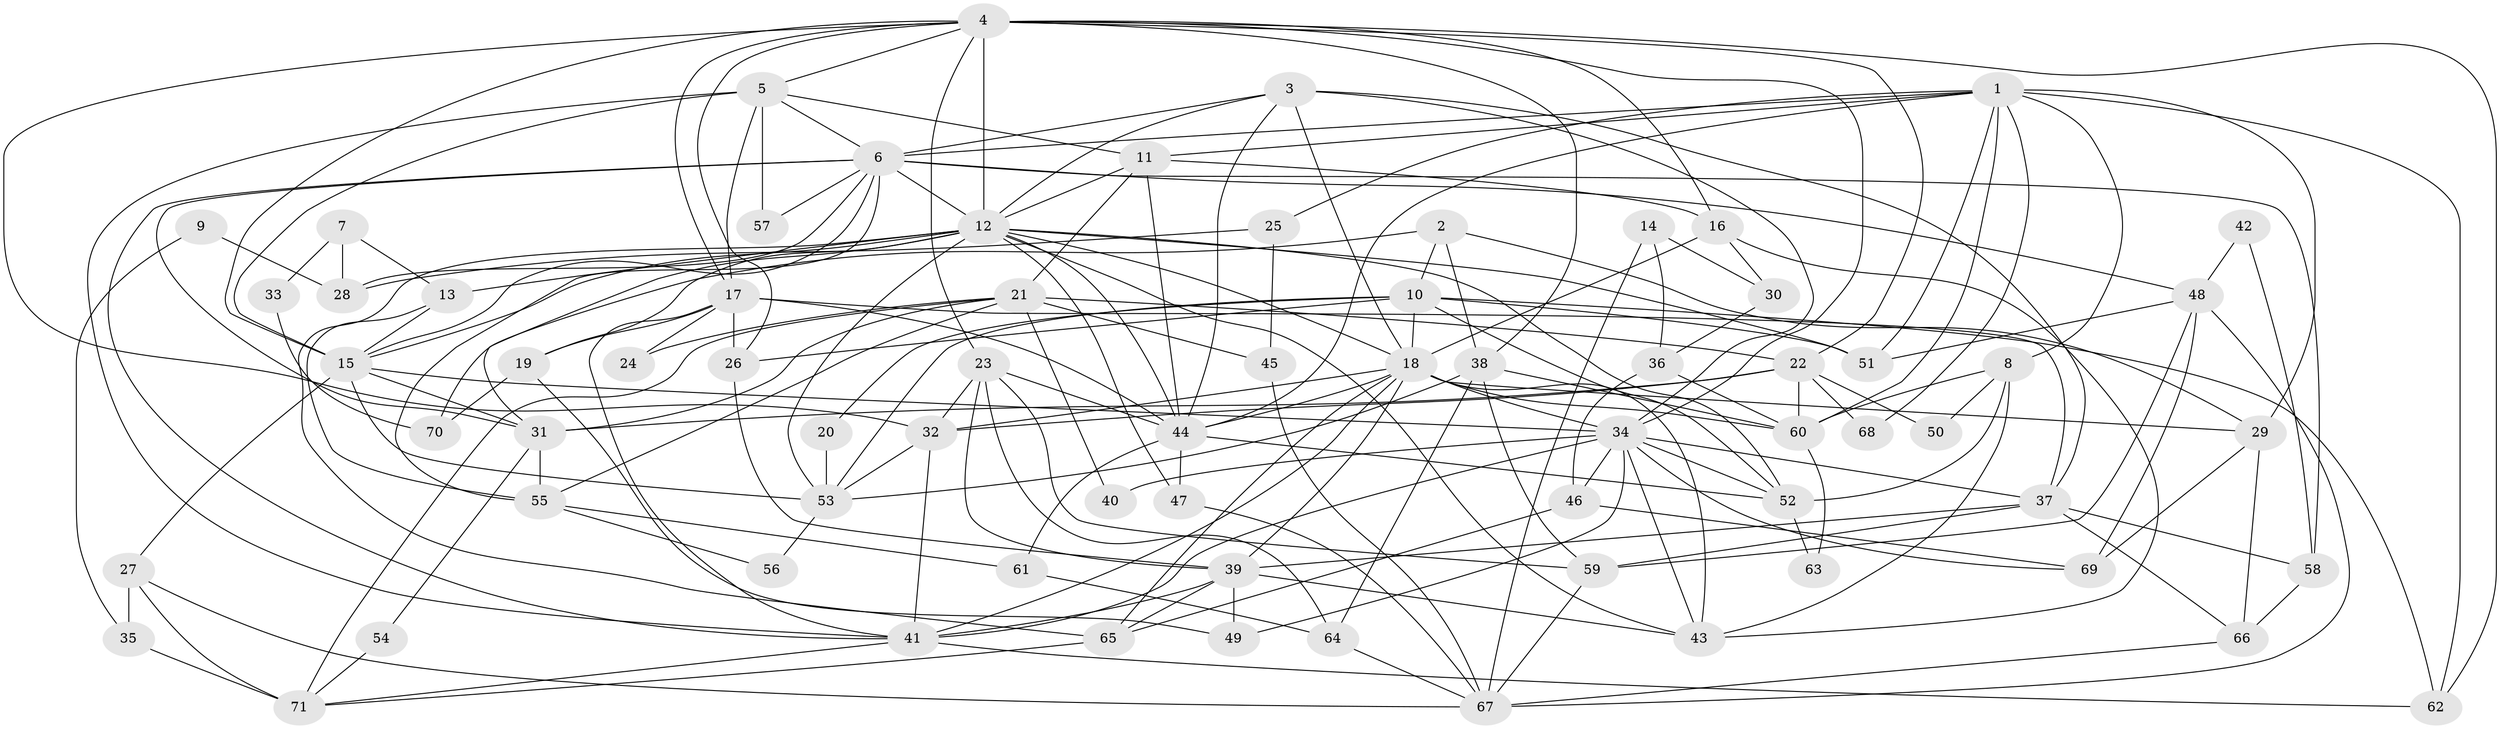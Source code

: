 // original degree distribution, {8: 0.028368794326241134, 4: 0.2765957446808511, 2: 0.16312056737588654, 5: 0.18439716312056736, 6: 0.10638297872340426, 3: 0.22695035460992907, 7: 0.014184397163120567}
// Generated by graph-tools (version 1.1) at 2025/36/03/09/25 02:36:11]
// undirected, 71 vertices, 190 edges
graph export_dot {
graph [start="1"]
  node [color=gray90,style=filled];
  1;
  2;
  3;
  4;
  5;
  6;
  7;
  8;
  9;
  10;
  11;
  12;
  13;
  14;
  15;
  16;
  17;
  18;
  19;
  20;
  21;
  22;
  23;
  24;
  25;
  26;
  27;
  28;
  29;
  30;
  31;
  32;
  33;
  34;
  35;
  36;
  37;
  38;
  39;
  40;
  41;
  42;
  43;
  44;
  45;
  46;
  47;
  48;
  49;
  50;
  51;
  52;
  53;
  54;
  55;
  56;
  57;
  58;
  59;
  60;
  61;
  62;
  63;
  64;
  65;
  66;
  67;
  68;
  69;
  70;
  71;
  1 -- 6 [weight=1.0];
  1 -- 8 [weight=1.0];
  1 -- 11 [weight=1.0];
  1 -- 25 [weight=1.0];
  1 -- 29 [weight=1.0];
  1 -- 44 [weight=1.0];
  1 -- 51 [weight=1.0];
  1 -- 60 [weight=1.0];
  1 -- 62 [weight=1.0];
  1 -- 68 [weight=1.0];
  2 -- 10 [weight=1.0];
  2 -- 29 [weight=1.0];
  2 -- 38 [weight=1.0];
  2 -- 70 [weight=1.0];
  3 -- 6 [weight=1.0];
  3 -- 12 [weight=1.0];
  3 -- 18 [weight=2.0];
  3 -- 34 [weight=1.0];
  3 -- 37 [weight=1.0];
  3 -- 44 [weight=2.0];
  4 -- 5 [weight=1.0];
  4 -- 12 [weight=1.0];
  4 -- 15 [weight=1.0];
  4 -- 16 [weight=1.0];
  4 -- 17 [weight=1.0];
  4 -- 22 [weight=1.0];
  4 -- 23 [weight=2.0];
  4 -- 26 [weight=1.0];
  4 -- 32 [weight=1.0];
  4 -- 34 [weight=2.0];
  4 -- 38 [weight=2.0];
  4 -- 62 [weight=1.0];
  5 -- 6 [weight=1.0];
  5 -- 11 [weight=1.0];
  5 -- 15 [weight=1.0];
  5 -- 17 [weight=1.0];
  5 -- 41 [weight=1.0];
  5 -- 57 [weight=1.0];
  6 -- 12 [weight=3.0];
  6 -- 15 [weight=1.0];
  6 -- 28 [weight=1.0];
  6 -- 31 [weight=2.0];
  6 -- 41 [weight=1.0];
  6 -- 48 [weight=1.0];
  6 -- 55 [weight=1.0];
  6 -- 57 [weight=1.0];
  6 -- 58 [weight=1.0];
  7 -- 13 [weight=1.0];
  7 -- 28 [weight=1.0];
  7 -- 33 [weight=1.0];
  8 -- 43 [weight=1.0];
  8 -- 50 [weight=1.0];
  8 -- 52 [weight=1.0];
  8 -- 60 [weight=1.0];
  9 -- 28 [weight=1.0];
  9 -- 35 [weight=1.0];
  10 -- 18 [weight=1.0];
  10 -- 20 [weight=1.0];
  10 -- 26 [weight=1.0];
  10 -- 51 [weight=1.0];
  10 -- 52 [weight=1.0];
  10 -- 53 [weight=1.0];
  10 -- 62 [weight=1.0];
  11 -- 12 [weight=1.0];
  11 -- 16 [weight=2.0];
  11 -- 21 [weight=1.0];
  11 -- 44 [weight=2.0];
  12 -- 13 [weight=1.0];
  12 -- 15 [weight=1.0];
  12 -- 18 [weight=1.0];
  12 -- 19 [weight=1.0];
  12 -- 31 [weight=1.0];
  12 -- 43 [weight=1.0];
  12 -- 44 [weight=1.0];
  12 -- 47 [weight=1.0];
  12 -- 51 [weight=1.0];
  12 -- 52 [weight=1.0];
  12 -- 53 [weight=1.0];
  12 -- 65 [weight=1.0];
  13 -- 15 [weight=1.0];
  13 -- 55 [weight=1.0];
  14 -- 30 [weight=1.0];
  14 -- 36 [weight=1.0];
  14 -- 67 [weight=1.0];
  15 -- 27 [weight=1.0];
  15 -- 31 [weight=2.0];
  15 -- 34 [weight=1.0];
  15 -- 53 [weight=1.0];
  16 -- 18 [weight=1.0];
  16 -- 30 [weight=1.0];
  16 -- 43 [weight=1.0];
  17 -- 19 [weight=1.0];
  17 -- 24 [weight=1.0];
  17 -- 26 [weight=1.0];
  17 -- 37 [weight=1.0];
  17 -- 41 [weight=1.0];
  17 -- 44 [weight=1.0];
  18 -- 29 [weight=1.0];
  18 -- 32 [weight=1.0];
  18 -- 34 [weight=1.0];
  18 -- 39 [weight=1.0];
  18 -- 41 [weight=1.0];
  18 -- 43 [weight=2.0];
  18 -- 44 [weight=1.0];
  18 -- 60 [weight=1.0];
  18 -- 65 [weight=1.0];
  19 -- 49 [weight=1.0];
  19 -- 70 [weight=1.0];
  20 -- 53 [weight=1.0];
  21 -- 22 [weight=3.0];
  21 -- 24 [weight=1.0];
  21 -- 31 [weight=2.0];
  21 -- 40 [weight=1.0];
  21 -- 45 [weight=1.0];
  21 -- 55 [weight=1.0];
  21 -- 71 [weight=1.0];
  22 -- 31 [weight=1.0];
  22 -- 32 [weight=1.0];
  22 -- 50 [weight=1.0];
  22 -- 60 [weight=1.0];
  22 -- 68 [weight=1.0];
  23 -- 32 [weight=1.0];
  23 -- 39 [weight=1.0];
  23 -- 44 [weight=1.0];
  23 -- 59 [weight=1.0];
  23 -- 64 [weight=1.0];
  25 -- 28 [weight=1.0];
  25 -- 45 [weight=1.0];
  26 -- 39 [weight=1.0];
  27 -- 35 [weight=1.0];
  27 -- 67 [weight=1.0];
  27 -- 71 [weight=1.0];
  29 -- 66 [weight=1.0];
  29 -- 69 [weight=1.0];
  30 -- 36 [weight=1.0];
  31 -- 54 [weight=1.0];
  31 -- 55 [weight=1.0];
  32 -- 41 [weight=1.0];
  32 -- 53 [weight=1.0];
  33 -- 70 [weight=1.0];
  34 -- 37 [weight=1.0];
  34 -- 40 [weight=1.0];
  34 -- 41 [weight=1.0];
  34 -- 43 [weight=1.0];
  34 -- 46 [weight=1.0];
  34 -- 49 [weight=1.0];
  34 -- 52 [weight=1.0];
  34 -- 69 [weight=1.0];
  35 -- 71 [weight=1.0];
  36 -- 46 [weight=1.0];
  36 -- 60 [weight=1.0];
  37 -- 39 [weight=1.0];
  37 -- 58 [weight=1.0];
  37 -- 59 [weight=1.0];
  37 -- 66 [weight=1.0];
  38 -- 53 [weight=1.0];
  38 -- 59 [weight=1.0];
  38 -- 60 [weight=1.0];
  38 -- 64 [weight=1.0];
  39 -- 41 [weight=1.0];
  39 -- 43 [weight=1.0];
  39 -- 49 [weight=1.0];
  39 -- 65 [weight=1.0];
  41 -- 62 [weight=1.0];
  41 -- 71 [weight=1.0];
  42 -- 48 [weight=1.0];
  42 -- 58 [weight=1.0];
  44 -- 47 [weight=1.0];
  44 -- 52 [weight=1.0];
  44 -- 61 [weight=1.0];
  45 -- 67 [weight=1.0];
  46 -- 65 [weight=1.0];
  46 -- 69 [weight=1.0];
  47 -- 67 [weight=1.0];
  48 -- 51 [weight=1.0];
  48 -- 59 [weight=1.0];
  48 -- 67 [weight=1.0];
  48 -- 69 [weight=1.0];
  52 -- 63 [weight=1.0];
  53 -- 56 [weight=1.0];
  54 -- 71 [weight=1.0];
  55 -- 56 [weight=1.0];
  55 -- 61 [weight=1.0];
  58 -- 66 [weight=1.0];
  59 -- 67 [weight=1.0];
  60 -- 63 [weight=1.0];
  61 -- 64 [weight=1.0];
  64 -- 67 [weight=1.0];
  65 -- 71 [weight=1.0];
  66 -- 67 [weight=1.0];
}
